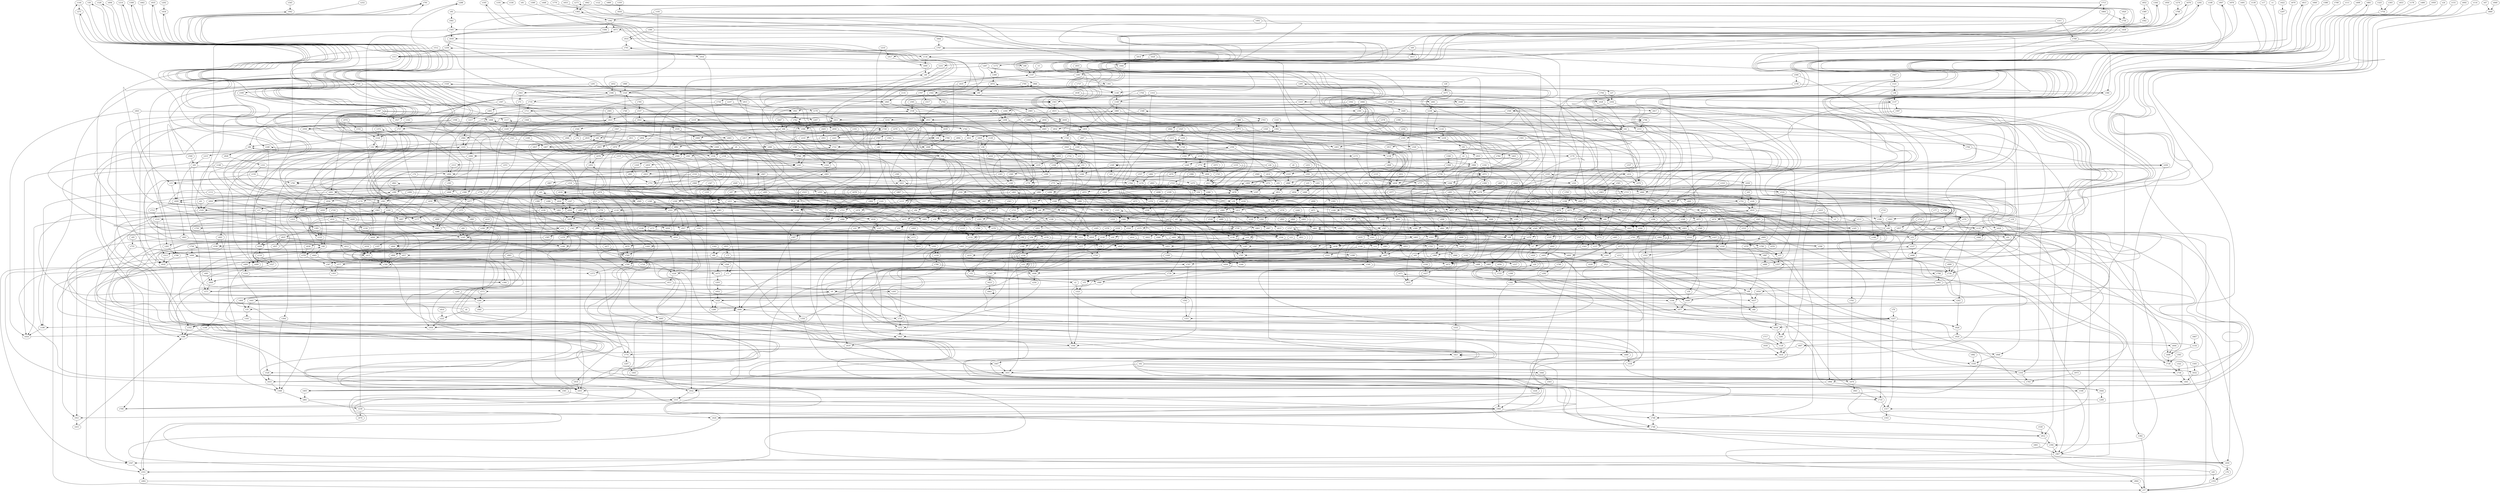 // Benchmark game 1475 - 990 vertices
// time_bound: 458
// targets: v96
digraph G {
    v0 [name="v0", player=1];
    v1 [name="v1", player=0];
    v2 [name="v2", player=0];
    v3 [name="v3", player=0];
    v4 [name="v4", player=0];
    v5 [name="v5", player=0];
    v6 [name="v6", player=0];
    v7 [name="v7", player=0];
    v8 [name="v8", player=0];
    v9 [name="v9", player=1];
    v10 [name="v10", player=0];
    v11 [name="v11", player=0];
    v12 [name="v12", player=0];
    v13 [name="v13", player=1];
    v14 [name="v14", player=0];
    v15 [name="v15", player=0];
    v16 [name="v16", player=1];
    v17 [name="v17", player=1];
    v18 [name="v18", player=1];
    v19 [name="v19", player=0];
    v20 [name="v20", player=1];
    v21 [name="v21", player=1];
    v22 [name="v22", player=1];
    v23 [name="v23", player=1];
    v24 [name="v24", player=0];
    v25 [name="v25", player=1];
    v26 [name="v26", player=1];
    v27 [name="v27", player=0];
    v28 [name="v28", player=0];
    v29 [name="v29", player=0];
    v30 [name="v30", player=0];
    v31 [name="v31", player=0];
    v32 [name="v32", player=1];
    v33 [name="v33", player=1];
    v34 [name="v34", player=0];
    v35 [name="v35", player=0];
    v36 [name="v36", player=0];
    v37 [name="v37", player=0];
    v38 [name="v38", player=0];
    v39 [name="v39", player=1];
    v40 [name="v40", player=0];
    v41 [name="v41", player=0];
    v42 [name="v42", player=0];
    v43 [name="v43", player=0];
    v44 [name="v44", player=1];
    v45 [name="v45", player=0];
    v46 [name="v46", player=0];
    v47 [name="v47", player=1];
    v48 [name="v48", player=0];
    v49 [name="v49", player=1];
    v50 [name="v50", player=0];
    v51 [name="v51", player=0];
    v52 [name="v52", player=1];
    v53 [name="v53", player=0];
    v54 [name="v54", player=1];
    v55 [name="v55", player=0];
    v56 [name="v56", player=0];
    v57 [name="v57", player=0];
    v58 [name="v58", player=1];
    v59 [name="v59", player=1];
    v60 [name="v60", player=0];
    v61 [name="v61", player=0];
    v62 [name="v62", player=0];
    v63 [name="v63", player=0];
    v64 [name="v64", player=1];
    v65 [name="v65", player=1];
    v66 [name="v66", player=1];
    v67 [name="v67", player=1];
    v68 [name="v68", player=1];
    v69 [name="v69", player=1];
    v70 [name="v70", player=0];
    v71 [name="v71", player=0];
    v72 [name="v72", player=0];
    v73 [name="v73", player=0];
    v74 [name="v74", player=0];
    v75 [name="v75", player=0];
    v76 [name="v76", player=0];
    v77 [name="v77", player=1];
    v78 [name="v78", player=1];
    v79 [name="v79", player=1];
    v80 [name="v80", player=0];
    v81 [name="v81", player=1];
    v82 [name="v82", player=1];
    v83 [name="v83", player=1];
    v84 [name="v84", player=1];
    v85 [name="v85", player=0];
    v86 [name="v86", player=1];
    v87 [name="v87", player=0];
    v88 [name="v88", player=0];
    v89 [name="v89", player=1];
    v90 [name="v90", player=1];
    v91 [name="v91", player=0];
    v92 [name="v92", player=0];
    v93 [name="v93", player=1];
    v94 [name="v94", player=1];
    v95 [name="v95", player=1];
    v96 [name="v96", player=0, target=1];
    v97 [name="v97", player=1];
    v98 [name="v98", player=1];
    v99 [name="v99", player=0];
    v100 [name="v100", player=1];
    v101 [name="v101", player=1];
    v102 [name="v102", player=0];
    v103 [name="v103", player=1];
    v104 [name="v104", player=1];
    v105 [name="v105", player=0];
    v106 [name="v106", player=0];
    v107 [name="v107", player=0];
    v108 [name="v108", player=1];
    v109 [name="v109", player=0];
    v110 [name="v110", player=0];
    v111 [name="v111", player=0];
    v112 [name="v112", player=1];
    v113 [name="v113", player=0];
    v114 [name="v114", player=1];
    v115 [name="v115", player=0];
    v116 [name="v116", player=1];
    v117 [name="v117", player=1];
    v118 [name="v118", player=1];
    v119 [name="v119", player=1];
    v120 [name="v120", player=0];
    v121 [name="v121", player=1];
    v122 [name="v122", player=1];
    v123 [name="v123", player=0];
    v124 [name="v124", player=1];
    v125 [name="v125", player=0];
    v126 [name="v126", player=0];
    v127 [name="v127", player=1];
    v128 [name="v128", player=0];
    v129 [name="v129", player=1];
    v130 [name="v130", player=0];
    v131 [name="v131", player=1];
    v132 [name="v132", player=0];
    v133 [name="v133", player=1];
    v134 [name="v134", player=1];
    v135 [name="v135", player=0];
    v136 [name="v136", player=1];
    v137 [name="v137", player=0];
    v138 [name="v138", player=0];
    v139 [name="v139", player=1];
    v140 [name="v140", player=1];
    v141 [name="v141", player=1];
    v142 [name="v142", player=1];
    v143 [name="v143", player=1];
    v144 [name="v144", player=0];
    v145 [name="v145", player=1];
    v146 [name="v146", player=0];
    v147 [name="v147", player=0];
    v148 [name="v148", player=0];
    v149 [name="v149", player=1];
    v150 [name="v150", player=1];
    v151 [name="v151", player=1];
    v152 [name="v152", player=1];
    v153 [name="v153", player=0];
    v154 [name="v154", player=0];
    v155 [name="v155", player=1];
    v156 [name="v156", player=1];
    v157 [name="v157", player=0];
    v158 [name="v158", player=1];
    v159 [name="v159", player=1];
    v160 [name="v160", player=0];
    v161 [name="v161", player=0];
    v162 [name="v162", player=0];
    v163 [name="v163", player=0];
    v164 [name="v164", player=1];
    v165 [name="v165", player=0];
    v166 [name="v166", player=1];
    v167 [name="v167", player=1];
    v168 [name="v168", player=0];
    v169 [name="v169", player=1];
    v170 [name="v170", player=0];
    v171 [name="v171", player=1];
    v172 [name="v172", player=0];
    v173 [name="v173", player=0];
    v174 [name="v174", player=1];
    v175 [name="v175", player=0];
    v176 [name="v176", player=0];
    v177 [name="v177", player=0];
    v178 [name="v178", player=0];
    v179 [name="v179", player=1];
    v180 [name="v180", player=1];
    v181 [name="v181", player=1];
    v182 [name="v182", player=1];
    v183 [name="v183", player=0];
    v184 [name="v184", player=1];
    v185 [name="v185", player=0];
    v186 [name="v186", player=1];
    v187 [name="v187", player=0];
    v188 [name="v188", player=0];
    v189 [name="v189", player=0];
    v190 [name="v190", player=0];
    v191 [name="v191", player=0];
    v192 [name="v192", player=1];
    v193 [name="v193", player=1];
    v194 [name="v194", player=0];
    v195 [name="v195", player=1];
    v196 [name="v196", player=0];
    v197 [name="v197", player=1];
    v198 [name="v198", player=0];
    v199 [name="v199", player=1];
    v200 [name="v200", player=0];
    v201 [name="v201", player=1];
    v202 [name="v202", player=1];
    v203 [name="v203", player=0];
    v204 [name="v204", player=1];
    v205 [name="v205", player=0];
    v206 [name="v206", player=0];
    v207 [name="v207", player=1];
    v208 [name="v208", player=0];
    v209 [name="v209", player=1];
    v210 [name="v210", player=0];
    v211 [name="v211", player=0];
    v212 [name="v212", player=1];
    v213 [name="v213", player=1];
    v214 [name="v214", player=0];
    v215 [name="v215", player=0];
    v216 [name="v216", player=1];
    v217 [name="v217", player=1];
    v218 [name="v218", player=0];
    v219 [name="v219", player=0];
    v220 [name="v220", player=1];
    v221 [name="v221", player=1];
    v222 [name="v222", player=0];
    v223 [name="v223", player=0];
    v224 [name="v224", player=0];
    v225 [name="v225", player=0];
    v226 [name="v226", player=1];
    v227 [name="v227", player=1];
    v228 [name="v228", player=1];
    v229 [name="v229", player=1];
    v230 [name="v230", player=0];
    v231 [name="v231", player=1];
    v232 [name="v232", player=1];
    v233 [name="v233", player=0];
    v234 [name="v234", player=1];
    v235 [name="v235", player=0];
    v236 [name="v236", player=0];
    v237 [name="v237", player=1];
    v238 [name="v238", player=0];
    v239 [name="v239", player=1];
    v240 [name="v240", player=0];
    v241 [name="v241", player=1];
    v242 [name="v242", player=1];
    v243 [name="v243", player=0];
    v244 [name="v244", player=0];
    v245 [name="v245", player=0];
    v246 [name="v246", player=1];
    v247 [name="v247", player=0];
    v248 [name="v248", player=0];
    v249 [name="v249", player=0];
    v250 [name="v250", player=0];
    v251 [name="v251", player=1];
    v252 [name="v252", player=1];
    v253 [name="v253", player=0];
    v254 [name="v254", player=1];
    v255 [name="v255", player=1];
    v256 [name="v256", player=0];
    v257 [name="v257", player=1];
    v258 [name="v258", player=0];
    v259 [name="v259", player=0];
    v260 [name="v260", player=0];
    v261 [name="v261", player=0];
    v262 [name="v262", player=1];
    v263 [name="v263", player=0];
    v264 [name="v264", player=1];
    v265 [name="v265", player=1];
    v266 [name="v266", player=0];
    v267 [name="v267", player=0];
    v268 [name="v268", player=1];
    v269 [name="v269", player=1];
    v270 [name="v270", player=1];
    v271 [name="v271", player=1];
    v272 [name="v272", player=0];
    v273 [name="v273", player=1];
    v274 [name="v274", player=0];
    v275 [name="v275", player=1];
    v276 [name="v276", player=1];
    v277 [name="v277", player=0];
    v278 [name="v278", player=1];
    v279 [name="v279", player=1];
    v280 [name="v280", player=1];
    v281 [name="v281", player=0];
    v282 [name="v282", player=1];
    v283 [name="v283", player=0];
    v284 [name="v284", player=1];
    v285 [name="v285", player=0];
    v286 [name="v286", player=0];
    v287 [name="v287", player=1];
    v288 [name="v288", player=0];
    v289 [name="v289", player=1];
    v290 [name="v290", player=0];
    v291 [name="v291", player=0];
    v292 [name="v292", player=1];
    v293 [name="v293", player=1];
    v294 [name="v294", player=0];
    v295 [name="v295", player=0];
    v296 [name="v296", player=0];
    v297 [name="v297", player=0];
    v298 [name="v298", player=1];
    v299 [name="v299", player=0];
    v300 [name="v300", player=0];
    v301 [name="v301", player=1];
    v302 [name="v302", player=1];
    v303 [name="v303", player=0];
    v304 [name="v304", player=0];
    v305 [name="v305", player=1];
    v306 [name="v306", player=0];
    v307 [name="v307", player=1];
    v308 [name="v308", player=1];
    v309 [name="v309", player=1];
    v310 [name="v310", player=0];
    v311 [name="v311", player=0];
    v312 [name="v312", player=0];
    v313 [name="v313", player=0];
    v314 [name="v314", player=1];
    v315 [name="v315", player=1];
    v316 [name="v316", player=1];
    v317 [name="v317", player=1];
    v318 [name="v318", player=0];
    v319 [name="v319", player=1];
    v320 [name="v320", player=0];
    v321 [name="v321", player=1];
    v322 [name="v322", player=1];
    v323 [name="v323", player=1];
    v324 [name="v324", player=0];
    v325 [name="v325", player=1];
    v326 [name="v326", player=1];
    v327 [name="v327", player=1];
    v328 [name="v328", player=0];
    v329 [name="v329", player=0];
    v330 [name="v330", player=0];
    v331 [name="v331", player=1];
    v332 [name="v332", player=1];
    v333 [name="v333", player=0];
    v334 [name="v334", player=1];
    v335 [name="v335", player=0];
    v336 [name="v336", player=0];
    v337 [name="v337", player=1];
    v338 [name="v338", player=1];
    v339 [name="v339", player=1];
    v340 [name="v340", player=0];
    v341 [name="v341", player=1];
    v342 [name="v342", player=0];
    v343 [name="v343", player=1];
    v344 [name="v344", player=1];
    v345 [name="v345", player=1];
    v346 [name="v346", player=1];
    v347 [name="v347", player=1];
    v348 [name="v348", player=1];
    v349 [name="v349", player=1];
    v350 [name="v350", player=0];
    v351 [name="v351", player=0];
    v352 [name="v352", player=1];
    v353 [name="v353", player=1];
    v354 [name="v354", player=1];
    v355 [name="v355", player=1];
    v356 [name="v356", player=1];
    v357 [name="v357", player=1];
    v358 [name="v358", player=1];
    v359 [name="v359", player=1];
    v360 [name="v360", player=0];
    v361 [name="v361", player=1];
    v362 [name="v362", player=1];
    v363 [name="v363", player=0];
    v364 [name="v364", player=0];
    v365 [name="v365", player=1];
    v366 [name="v366", player=0];
    v367 [name="v367", player=1];
    v368 [name="v368", player=1];
    v369 [name="v369", player=1];
    v370 [name="v370", player=0];
    v371 [name="v371", player=1];
    v372 [name="v372", player=0];
    v373 [name="v373", player=1];
    v374 [name="v374", player=1];
    v375 [name="v375", player=1];
    v376 [name="v376", player=0];
    v377 [name="v377", player=0];
    v378 [name="v378", player=0];
    v379 [name="v379", player=0];
    v380 [name="v380", player=1];
    v381 [name="v381", player=0];
    v382 [name="v382", player=0];
    v383 [name="v383", player=1];
    v384 [name="v384", player=0];
    v385 [name="v385", player=1];
    v386 [name="v386", player=1];
    v387 [name="v387", player=0];
    v388 [name="v388", player=1];
    v389 [name="v389", player=0];
    v390 [name="v390", player=1];
    v391 [name="v391", player=0];
    v392 [name="v392", player=1];
    v393 [name="v393", player=0];
    v394 [name="v394", player=0];
    v395 [name="v395", player=0];
    v396 [name="v396", player=1];
    v397 [name="v397", player=0];
    v398 [name="v398", player=0];
    v399 [name="v399", player=0];
    v400 [name="v400", player=1];
    v401 [name="v401", player=1];
    v402 [name="v402", player=1];
    v403 [name="v403", player=0];
    v404 [name="v404", player=1];
    v405 [name="v405", player=1];
    v406 [name="v406", player=0];
    v407 [name="v407", player=0];
    v408 [name="v408", player=1];
    v409 [name="v409", player=0];
    v410 [name="v410", player=1];
    v411 [name="v411", player=0];
    v412 [name="v412", player=1];
    v413 [name="v413", player=1];
    v414 [name="v414", player=1];
    v415 [name="v415", player=0];
    v416 [name="v416", player=0];
    v417 [name="v417", player=0];
    v418 [name="v418", player=1];
    v419 [name="v419", player=0];
    v420 [name="v420", player=1];
    v421 [name="v421", player=1];
    v422 [name="v422", player=0];
    v423 [name="v423", player=0];
    v424 [name="v424", player=1];
    v425 [name="v425", player=1];
    v426 [name="v426", player=1];
    v427 [name="v427", player=1];
    v428 [name="v428", player=0];
    v429 [name="v429", player=0];
    v430 [name="v430", player=0];
    v431 [name="v431", player=1];
    v432 [name="v432", player=0];
    v433 [name="v433", player=1];
    v434 [name="v434", player=1];
    v435 [name="v435", player=0];
    v436 [name="v436", player=0];
    v437 [name="v437", player=1];
    v438 [name="v438", player=0];
    v439 [name="v439", player=0];
    v440 [name="v440", player=0];
    v441 [name="v441", player=0];
    v442 [name="v442", player=1];
    v443 [name="v443", player=0];
    v444 [name="v444", player=1];
    v445 [name="v445", player=0];
    v446 [name="v446", player=0];
    v447 [name="v447", player=1];
    v448 [name="v448", player=0];
    v449 [name="v449", player=0];
    v450 [name="v450", player=1];
    v451 [name="v451", player=0];
    v452 [name="v452", player=0];
    v453 [name="v453", player=0];
    v454 [name="v454", player=1];
    v455 [name="v455", player=1];
    v456 [name="v456", player=0];
    v457 [name="v457", player=1];
    v458 [name="v458", player=1];
    v459 [name="v459", player=0];
    v460 [name="v460", player=1];
    v461 [name="v461", player=1];
    v462 [name="v462", player=1];
    v463 [name="v463", player=0];
    v464 [name="v464", player=0];
    v465 [name="v465", player=0];
    v466 [name="v466", player=1];
    v467 [name="v467", player=1];
    v468 [name="v468", player=1];
    v469 [name="v469", player=1];
    v470 [name="v470", player=0];
    v471 [name="v471", player=0];
    v472 [name="v472", player=1];
    v473 [name="v473", player=1];
    v474 [name="v474", player=0];
    v475 [name="v475", player=1];
    v476 [name="v476", player=0];
    v477 [name="v477", player=1];
    v478 [name="v478", player=0];
    v479 [name="v479", player=1];
    v480 [name="v480", player=0];
    v481 [name="v481", player=1];
    v482 [name="v482", player=0];
    v483 [name="v483", player=1];
    v484 [name="v484", player=1];
    v485 [name="v485", player=0];
    v486 [name="v486", player=1];
    v487 [name="v487", player=1];
    v488 [name="v488", player=1];
    v489 [name="v489", player=0];
    v490 [name="v490", player=0];
    v491 [name="v491", player=0];
    v492 [name="v492", player=0];
    v493 [name="v493", player=0];
    v494 [name="v494", player=0];
    v495 [name="v495", player=0];
    v496 [name="v496", player=1];
    v497 [name="v497", player=0];
    v498 [name="v498", player=1];
    v499 [name="v499", player=0];
    v500 [name="v500", player=0];
    v501 [name="v501", player=1];
    v502 [name="v502", player=1];
    v503 [name="v503", player=0];
    v504 [name="v504", player=0];
    v505 [name="v505", player=1];
    v506 [name="v506", player=1];
    v507 [name="v507", player=1];
    v508 [name="v508", player=0];
    v509 [name="v509", player=1];
    v510 [name="v510", player=1];
    v511 [name="v511", player=1];
    v512 [name="v512", player=1];
    v513 [name="v513", player=0];
    v514 [name="v514", player=0];
    v515 [name="v515", player=1];
    v516 [name="v516", player=1];
    v517 [name="v517", player=1];
    v518 [name="v518", player=0];
    v519 [name="v519", player=0];
    v520 [name="v520", player=0];
    v521 [name="v521", player=1];
    v522 [name="v522", player=0];
    v523 [name="v523", player=1];
    v524 [name="v524", player=1];
    v525 [name="v525", player=1];
    v526 [name="v526", player=1];
    v527 [name="v527", player=1];
    v528 [name="v528", player=1];
    v529 [name="v529", player=1];
    v530 [name="v530", player=0];
    v531 [name="v531", player=1];
    v532 [name="v532", player=1];
    v533 [name="v533", player=1];
    v534 [name="v534", player=0];
    v535 [name="v535", player=1];
    v536 [name="v536", player=0];
    v537 [name="v537", player=1];
    v538 [name="v538", player=1];
    v539 [name="v539", player=1];
    v540 [name="v540", player=1];
    v541 [name="v541", player=0];
    v542 [name="v542", player=0];
    v543 [name="v543", player=0];
    v544 [name="v544", player=1];
    v545 [name="v545", player=1];
    v546 [name="v546", player=1];
    v547 [name="v547", player=1];
    v548 [name="v548", player=0];
    v549 [name="v549", player=0];
    v550 [name="v550", player=0];
    v551 [name="v551", player=1];
    v552 [name="v552", player=0];
    v553 [name="v553", player=0];
    v554 [name="v554", player=0];
    v555 [name="v555", player=0];
    v556 [name="v556", player=0];
    v557 [name="v557", player=0];
    v558 [name="v558", player=0];
    v559 [name="v559", player=0];
    v560 [name="v560", player=0];
    v561 [name="v561", player=1];
    v562 [name="v562", player=1];
    v563 [name="v563", player=1];
    v564 [name="v564", player=1];
    v565 [name="v565", player=0];
    v566 [name="v566", player=1];
    v567 [name="v567", player=1];
    v568 [name="v568", player=1];
    v569 [name="v569", player=0];
    v570 [name="v570", player=0];
    v571 [name="v571", player=0];
    v572 [name="v572", player=1];
    v573 [name="v573", player=1];
    v574 [name="v574", player=0];
    v575 [name="v575", player=1];
    v576 [name="v576", player=1];
    v577 [name="v577", player=0];
    v578 [name="v578", player=1];
    v579 [name="v579", player=1];
    v580 [name="v580", player=1];
    v581 [name="v581", player=0];
    v582 [name="v582", player=0];
    v583 [name="v583", player=0];
    v584 [name="v584", player=1];
    v585 [name="v585", player=1];
    v586 [name="v586", player=0];
    v587 [name="v587", player=1];
    v588 [name="v588", player=1];
    v589 [name="v589", player=0];
    v590 [name="v590", player=0];
    v591 [name="v591", player=0];
    v592 [name="v592", player=1];
    v593 [name="v593", player=0];
    v594 [name="v594", player=0];
    v595 [name="v595", player=0];
    v596 [name="v596", player=0];
    v597 [name="v597", player=1];
    v598 [name="v598", player=0];
    v599 [name="v599", player=1];
    v600 [name="v600", player=0];
    v601 [name="v601", player=0];
    v602 [name="v602", player=1];
    v603 [name="v603", player=0];
    v604 [name="v604", player=1];
    v605 [name="v605", player=1];
    v606 [name="v606", player=0];
    v607 [name="v607", player=0];
    v608 [name="v608", player=1];
    v609 [name="v609", player=0];
    v610 [name="v610", player=0];
    v611 [name="v611", player=1];
    v612 [name="v612", player=1];
    v613 [name="v613", player=1];
    v614 [name="v614", player=1];
    v615 [name="v615", player=0];
    v616 [name="v616", player=1];
    v617 [name="v617", player=0];
    v618 [name="v618", player=1];
    v619 [name="v619", player=1];
    v620 [name="v620", player=1];
    v621 [name="v621", player=1];
    v622 [name="v622", player=1];
    v623 [name="v623", player=0];
    v624 [name="v624", player=0];
    v625 [name="v625", player=0];
    v626 [name="v626", player=0];
    v627 [name="v627", player=1];
    v628 [name="v628", player=0];
    v629 [name="v629", player=1];
    v630 [name="v630", player=1];
    v631 [name="v631", player=1];
    v632 [name="v632", player=0];
    v633 [name="v633", player=1];
    v634 [name="v634", player=1];
    v635 [name="v635", player=0];
    v636 [name="v636", player=0];
    v637 [name="v637", player=0];
    v638 [name="v638", player=1];
    v639 [name="v639", player=1];
    v640 [name="v640", player=1];
    v641 [name="v641", player=0];
    v642 [name="v642", player=0];
    v643 [name="v643", player=1];
    v644 [name="v644", player=0];
    v645 [name="v645", player=0];
    v646 [name="v646", player=1];
    v647 [name="v647", player=1];
    v648 [name="v648", player=1];
    v649 [name="v649", player=0];
    v650 [name="v650", player=1];
    v651 [name="v651", player=0];
    v652 [name="v652", player=0];
    v653 [name="v653", player=0];
    v654 [name="v654", player=0];
    v655 [name="v655", player=0];
    v656 [name="v656", player=0];
    v657 [name="v657", player=0];
    v658 [name="v658", player=1];
    v659 [name="v659", player=0];
    v660 [name="v660", player=0];
    v661 [name="v661", player=1];
    v662 [name="v662", player=1];
    v663 [name="v663", player=1];
    v664 [name="v664", player=1];
    v665 [name="v665", player=1];
    v666 [name="v666", player=1];
    v667 [name="v667", player=0];
    v668 [name="v668", player=1];
    v669 [name="v669", player=1];
    v670 [name="v670", player=1];
    v671 [name="v671", player=1];
    v672 [name="v672", player=1];
    v673 [name="v673", player=0];
    v674 [name="v674", player=0];
    v675 [name="v675", player=0];
    v676 [name="v676", player=1];
    v677 [name="v677", player=1];
    v678 [name="v678", player=1];
    v679 [name="v679", player=0];
    v680 [name="v680", player=1];
    v681 [name="v681", player=0];
    v682 [name="v682", player=0];
    v683 [name="v683", player=0];
    v684 [name="v684", player=0];
    v685 [name="v685", player=0];
    v686 [name="v686", player=1];
    v687 [name="v687", player=0];
    v688 [name="v688", player=0];
    v689 [name="v689", player=1];
    v690 [name="v690", player=1];
    v691 [name="v691", player=0];
    v692 [name="v692", player=1];
    v693 [name="v693", player=0];
    v694 [name="v694", player=0];
    v695 [name="v695", player=1];
    v696 [name="v696", player=0];
    v697 [name="v697", player=1];
    v698 [name="v698", player=0];
    v699 [name="v699", player=0];
    v700 [name="v700", player=0];
    v701 [name="v701", player=1];
    v702 [name="v702", player=1];
    v703 [name="v703", player=0];
    v704 [name="v704", player=1];
    v705 [name="v705", player=0];
    v706 [name="v706", player=1];
    v707 [name="v707", player=1];
    v708 [name="v708", player=0];
    v709 [name="v709", player=0];
    v710 [name="v710", player=0];
    v711 [name="v711", player=1];
    v712 [name="v712", player=1];
    v713 [name="v713", player=1];
    v714 [name="v714", player=0];
    v715 [name="v715", player=0];
    v716 [name="v716", player=1];
    v717 [name="v717", player=1];
    v718 [name="v718", player=0];
    v719 [name="v719", player=0];
    v720 [name="v720", player=1];
    v721 [name="v721", player=0];
    v722 [name="v722", player=1];
    v723 [name="v723", player=0];
    v724 [name="v724", player=0];
    v725 [name="v725", player=0];
    v726 [name="v726", player=0];
    v727 [name="v727", player=0];
    v728 [name="v728", player=1];
    v729 [name="v729", player=1];
    v730 [name="v730", player=0];
    v731 [name="v731", player=0];
    v732 [name="v732", player=1];
    v733 [name="v733", player=0];
    v734 [name="v734", player=0];
    v735 [name="v735", player=0];
    v736 [name="v736", player=1];
    v737 [name="v737", player=0];
    v738 [name="v738", player=1];
    v739 [name="v739", player=1];
    v740 [name="v740", player=1];
    v741 [name="v741", player=0];
    v742 [name="v742", player=0];
    v743 [name="v743", player=1];
    v744 [name="v744", player=0];
    v745 [name="v745", player=0];
    v746 [name="v746", player=0];
    v747 [name="v747", player=0];
    v748 [name="v748", player=0];
    v749 [name="v749", player=1];
    v750 [name="v750", player=1];
    v751 [name="v751", player=1];
    v752 [name="v752", player=0];
    v753 [name="v753", player=1];
    v754 [name="v754", player=0];
    v755 [name="v755", player=0];
    v756 [name="v756", player=1];
    v757 [name="v757", player=0];
    v758 [name="v758", player=0];
    v759 [name="v759", player=1];
    v760 [name="v760", player=0];
    v761 [name="v761", player=1];
    v762 [name="v762", player=0];
    v763 [name="v763", player=0];
    v764 [name="v764", player=1];
    v765 [name="v765", player=0];
    v766 [name="v766", player=0];
    v767 [name="v767", player=0];
    v768 [name="v768", player=0];
    v769 [name="v769", player=1];
    v770 [name="v770", player=0];
    v771 [name="v771", player=1];
    v772 [name="v772", player=0];
    v773 [name="v773", player=0];
    v774 [name="v774", player=1];
    v775 [name="v775", player=1];
    v776 [name="v776", player=0];
    v777 [name="v777", player=0];
    v778 [name="v778", player=1];
    v779 [name="v779", player=0];
    v780 [name="v780", player=1];
    v781 [name="v781", player=1];
    v782 [name="v782", player=1];
    v783 [name="v783", player=0];
    v784 [name="v784", player=1];
    v785 [name="v785", player=0];
    v786 [name="v786", player=0];
    v787 [name="v787", player=1];
    v788 [name="v788", player=1];
    v789 [name="v789", player=0];
    v790 [name="v790", player=0];
    v791 [name="v791", player=0];
    v792 [name="v792", player=1];
    v793 [name="v793", player=1];
    v794 [name="v794", player=0];
    v795 [name="v795", player=1];
    v796 [name="v796", player=0];
    v797 [name="v797", player=0];
    v798 [name="v798", player=1];
    v799 [name="v799", player=1];
    v800 [name="v800", player=1];
    v801 [name="v801", player=0];
    v802 [name="v802", player=1];
    v803 [name="v803", player=0];
    v804 [name="v804", player=0];
    v805 [name="v805", player=1];
    v806 [name="v806", player=0];
    v807 [name="v807", player=1];
    v808 [name="v808", player=0];
    v809 [name="v809", player=0];
    v810 [name="v810", player=0];
    v811 [name="v811", player=0];
    v812 [name="v812", player=1];
    v813 [name="v813", player=0];
    v814 [name="v814", player=0];
    v815 [name="v815", player=1];
    v816 [name="v816", player=0];
    v817 [name="v817", player=0];
    v818 [name="v818", player=1];
    v819 [name="v819", player=0];
    v820 [name="v820", player=0];
    v821 [name="v821", player=0];
    v822 [name="v822", player=0];
    v823 [name="v823", player=0];
    v824 [name="v824", player=1];
    v825 [name="v825", player=0];
    v826 [name="v826", player=1];
    v827 [name="v827", player=1];
    v828 [name="v828", player=0];
    v829 [name="v829", player=0];
    v830 [name="v830", player=0];
    v831 [name="v831", player=1];
    v832 [name="v832", player=0];
    v833 [name="v833", player=0];
    v834 [name="v834", player=1];
    v835 [name="v835", player=0];
    v836 [name="v836", player=0];
    v837 [name="v837", player=1];
    v838 [name="v838", player=0];
    v839 [name="v839", player=1];
    v840 [name="v840", player=0];
    v841 [name="v841", player=0];
    v842 [name="v842", player=0];
    v843 [name="v843", player=0];
    v844 [name="v844", player=0];
    v845 [name="v845", player=1];
    v846 [name="v846", player=0];
    v847 [name="v847", player=0];
    v848 [name="v848", player=0];
    v849 [name="v849", player=1];
    v850 [name="v850", player=1];
    v851 [name="v851", player=0];
    v852 [name="v852", player=0];
    v853 [name="v853", player=0];
    v854 [name="v854", player=1];
    v855 [name="v855", player=1];
    v856 [name="v856", player=0];
    v857 [name="v857", player=0];
    v858 [name="v858", player=0];
    v859 [name="v859", player=1];
    v860 [name="v860", player=1];
    v861 [name="v861", player=0];
    v862 [name="v862", player=1];
    v863 [name="v863", player=0];
    v864 [name="v864", player=0];
    v865 [name="v865", player=1];
    v866 [name="v866", player=0];
    v867 [name="v867", player=1];
    v868 [name="v868", player=0];
    v869 [name="v869", player=1];
    v870 [name="v870", player=1];
    v871 [name="v871", player=0];
    v872 [name="v872", player=1];
    v873 [name="v873", player=1];
    v874 [name="v874", player=0];
    v875 [name="v875", player=1];
    v876 [name="v876", player=0];
    v877 [name="v877", player=1];
    v878 [name="v878", player=1];
    v879 [name="v879", player=1];
    v880 [name="v880", player=0];
    v881 [name="v881", player=1];
    v882 [name="v882", player=0];
    v883 [name="v883", player=1];
    v884 [name="v884", player=1];
    v885 [name="v885", player=0];
    v886 [name="v886", player=0];
    v887 [name="v887", player=0];
    v888 [name="v888", player=0];
    v889 [name="v889", player=0];
    v890 [name="v890", player=1];
    v891 [name="v891", player=0];
    v892 [name="v892", player=1];
    v893 [name="v893", player=0];
    v894 [name="v894", player=0];
    v895 [name="v895", player=1];
    v896 [name="v896", player=0];
    v897 [name="v897", player=1];
    v898 [name="v898", player=0];
    v899 [name="v899", player=0];
    v900 [name="v900", player=0];
    v901 [name="v901", player=0];
    v902 [name="v902", player=0];
    v903 [name="v903", player=0];
    v904 [name="v904", player=1];
    v905 [name="v905", player=0];
    v906 [name="v906", player=1];
    v907 [name="v907", player=1];
    v908 [name="v908", player=1];
    v909 [name="v909", player=0];
    v910 [name="v910", player=1];
    v911 [name="v911", player=1];
    v912 [name="v912", player=1];
    v913 [name="v913", player=0];
    v914 [name="v914", player=0];
    v915 [name="v915", player=0];
    v916 [name="v916", player=1];
    v917 [name="v917", player=1];
    v918 [name="v918", player=0];
    v919 [name="v919", player=0];
    v920 [name="v920", player=1];
    v921 [name="v921", player=1];
    v922 [name="v922", player=0];
    v923 [name="v923", player=1];
    v924 [name="v924", player=0];
    v925 [name="v925", player=0];
    v926 [name="v926", player=1];
    v927 [name="v927", player=0];
    v928 [name="v928", player=0];
    v929 [name="v929", player=0];
    v930 [name="v930", player=1];
    v931 [name="v931", player=1];
    v932 [name="v932", player=1];
    v933 [name="v933", player=1];
    v934 [name="v934", player=1];
    v935 [name="v935", player=0];
    v936 [name="v936", player=0];
    v937 [name="v937", player=0];
    v938 [name="v938", player=1];
    v939 [name="v939", player=1];
    v940 [name="v940", player=1];
    v941 [name="v941", player=0];
    v942 [name="v942", player=0];
    v943 [name="v943", player=0];
    v944 [name="v944", player=0];
    v945 [name="v945", player=1];
    v946 [name="v946", player=1];
    v947 [name="v947", player=0];
    v948 [name="v948", player=0];
    v949 [name="v949", player=1];
    v950 [name="v950", player=0];
    v951 [name="v951", player=0];
    v952 [name="v952", player=0];
    v953 [name="v953", player=0];
    v954 [name="v954", player=0];
    v955 [name="v955", player=1];
    v956 [name="v956", player=0];
    v957 [name="v957", player=0];
    v958 [name="v958", player=1];
    v959 [name="v959", player=0];
    v960 [name="v960", player=1];
    v961 [name="v961", player=1];
    v962 [name="v962", player=1];
    v963 [name="v963", player=0];
    v964 [name="v964", player=0];
    v965 [name="v965", player=0];
    v966 [name="v966", player=1];
    v967 [name="v967", player=0];
    v968 [name="v968", player=1];
    v969 [name="v969", player=1];
    v970 [name="v970", player=1];
    v971 [name="v971", player=1];
    v972 [name="v972", player=0];
    v973 [name="v973", player=0];
    v974 [name="v974", player=1];
    v975 [name="v975", player=1];
    v976 [name="v976", player=1];
    v977 [name="v977", player=1];
    v978 [name="v978", player=0];
    v979 [name="v979", player=1];
    v980 [name="v980", player=1];
    v981 [name="v981", player=0];
    v982 [name="v982", player=0];
    v983 [name="v983", player=1];
    v984 [name="v984", player=1];
    v985 [name="v985", player=0];
    v986 [name="v986", player=0];
    v987 [name="v987", player=1];
    v988 [name="v988", player=0];
    v989 [name="v989", player=1];

    v0 -> v13;
    v1 -> v687 [constraint="t >= 2"];
    v2 -> v323;
    v3 -> v0 [constraint="t >= 2"];
    v4 -> v672;
    v5 -> v147;
    v6 -> v20 [constraint="t mod 5 == 0"];
    v7 -> v420;
    v8 -> v636 [constraint="t mod 5 == 4"];
    v9 -> v641;
    v10 -> v287;
    v11 -> v586;
    v12 -> v497;
    v13 -> v51;
    v14 -> v700;
    v15 -> v609;
    v16 -> v166;
    v17 -> v674 [constraint="t < 9"];
    v18 -> v364 [constraint="t mod 5 == 3"];
    v19 -> v718;
    v20 -> v621 [constraint="t >= 1"];
    v21 -> v560;
    v22 -> v397;
    v23 -> v126 [constraint="t >= 2"];
    v24 -> v521 [constraint="t >= 1"];
    v25 -> v654;
    v26 -> v873 [constraint="t mod 5 == 1"];
    v27 -> v456;
    v28 -> v675;
    v29 -> v546 [constraint="t < 13"];
    v30 -> v699;
    v31 -> v426;
    v32 -> v551;
    v33 -> v925;
    v34 -> v196;
    v35 -> v161;
    v36 -> v458;
    v37 -> v357;
    v38 -> v137;
    v39 -> v980;
    v40 -> v117 [constraint="t >= 4"];
    v41 -> v167;
    v42 -> v91 [constraint="t mod 4 == 1"];
    v43 -> v135 [constraint="t >= 1"];
    v44 -> v839 [constraint="t >= 1"];
    v45 -> v46 [constraint="t < 13"];
    v46 -> v334;
    v47 -> v609 [constraint="t >= 5"];
    v48 -> v472;
    v49 -> v866;
    v50 -> v227 [constraint="t mod 4 == 0"];
    v51 -> v246;
    v52 -> v2;
    v53 -> v127;
    v54 -> v437;
    v55 -> v323;
    v56 -> v758 [constraint="t >= 4"];
    v57 -> v144 [constraint="t < 14"];
    v58 -> v534;
    v59 -> v980;
    v60 -> v50 [constraint="t < 15"];
    v61 -> v529;
    v62 -> v880 [constraint="t >= 2"];
    v63 -> v228;
    v64 -> v964 [constraint="t < 6"];
    v65 -> v104;
    v66 -> v439 [constraint="t mod 5 == 2"];
    v67 -> v869;
    v68 -> v147;
    v69 -> v613;
    v70 -> v257;
    v71 -> v722 [constraint="t mod 4 == 1"];
    v72 -> v837;
    v73 -> v477;
    v74 -> v781;
    v75 -> v809 [constraint="t >= 3"];
    v76 -> v355;
    v77 -> v370;
    v78 -> v208;
    v79 -> v51 [constraint="t >= 5"];
    v80 -> v169 [constraint="t < 13"];
    v81 -> v904 [constraint="t < 5"];
    v82 -> v145;
    v83 -> v609;
    v84 -> v106;
    v85 -> v755;
    v86 -> v797;
    v87 -> v931;
    v88 -> v928 [constraint="t mod 2 == 1"];
    v89 -> v456;
    v90 -> v643;
    v91 -> v289 [constraint="t >= 3"];
    v92 -> v663;
    v93 -> v812;
    v94 -> v721 [constraint="t >= 4"];
    v95 -> v620 [constraint="t < 12"];
    v96 -> v105;
    v97 -> v437;
    v98 -> v7;
    v99 -> v194;
    v100 -> v553;
    v101 -> v343 [constraint="t < 13"];
    v102 -> v249;
    v103 -> v437;
    v104 -> v427;
    v105 -> v335 [constraint="t < 7"];
    v106 -> v305;
    v107 -> v830;
    v108 -> v319 [constraint="t mod 5 == 3"];
    v109 -> v263;
    v110 -> v527;
    v111 -> v7 [constraint="t < 11"];
    v112 -> v190;
    v113 -> v135;
    v114 -> v877 [constraint="t < 9"];
    v115 -> v521;
    v116 -> v239;
    v117 -> v229;
    v118 -> v289 [constraint="t mod 2 == 0"];
    v119 -> v772;
    v120 -> v821;
    v121 -> v38;
    v122 -> v559 [constraint="t mod 2 == 1"];
    v123 -> v132;
    v124 -> v32;
    v125 -> v90;
    v126 -> v379;
    v127 -> v408;
    v128 -> v862 [constraint="t >= 5"];
    v129 -> v36;
    v130 -> v412 [constraint="t mod 5 == 1"];
    v131 -> v845;
    v132 -> v238 [constraint="t mod 5 == 3"];
    v133 -> v658;
    v134 -> v89;
    v135 -> v948;
    v136 -> v702;
    v137 -> v528 [constraint="t mod 3 == 2"];
    v138 -> v468;
    v139 -> v927 [constraint="t < 5"];
    v140 -> v149;
    v141 -> v521;
    v142 -> v727 [constraint="t mod 4 == 3"];
    v143 -> v392;
    v144 -> v682 [constraint="t < 12"];
    v145 -> v664;
    v146 -> v890;
    v147 -> v272;
    v148 -> v454;
    v149 -> v455;
    v150 -> v781;
    v151 -> v668 [constraint="t >= 3"];
    v152 -> v850 [constraint="t mod 5 == 0"];
    v153 -> v421;
    v154 -> v560 [constraint="t >= 4"];
    v155 -> v835;
    v156 -> v276 [constraint="t < 7"];
    v157 -> v865 [constraint="t mod 5 == 2"];
    v158 -> v386;
    v159 -> v786;
    v160 -> v875 [constraint="t < 14"];
    v161 -> v352;
    v162 -> v757;
    v163 -> v538 [constraint="t >= 2"];
    v164 -> v268;
    v165 -> v256 [constraint="t mod 4 == 0"];
    v166 -> v781 [constraint="t < 8"];
    v167 -> v826;
    v168 -> v744 [constraint="t mod 3 == 1"];
    v169 -> v246;
    v170 -> v54;
    v171 -> v60 [constraint="t mod 2 == 0"];
    v172 -> v399;
    v173 -> v248 [constraint="t >= 4"];
    v174 -> v415;
    v175 -> v536 [constraint="t mod 2 == 0"];
    v176 -> v436;
    v177 -> v445;
    v178 -> v827 [constraint="t < 7"];
    v179 -> v611;
    v180 -> v94;
    v181 -> v520;
    v182 -> v910;
    v183 -> v269 [constraint="t >= 3"];
    v184 -> v44;
    v185 -> v403;
    v186 -> v658 [constraint="t < 9"];
    v187 -> v415;
    v188 -> v353 [constraint="t < 11"];
    v189 -> v407;
    v190 -> v454;
    v191 -> v390 [constraint="t < 15"];
    v192 -> v872;
    v193 -> v762 [constraint="t mod 4 == 3"];
    v194 -> v877;
    v195 -> v726 [constraint="t >= 4"];
    v196 -> v334;
    v197 -> v705;
    v198 -> v405 [constraint="t mod 2 == 0"];
    v199 -> v308 [constraint="t < 9"];
    v200 -> v177;
    v201 -> v440;
    v202 -> v434;
    v203 -> v952;
    v204 -> v208;
    v205 -> v284;
    v206 -> v294;
    v207 -> v306;
    v208 -> v116;
    v209 -> v854 [constraint="t >= 2"];
    v210 -> v324;
    v211 -> v582 [constraint="t < 14"];
    v212 -> v428;
    v213 -> v726;
    v214 -> v616 [constraint="t < 14"];
    v215 -> v83;
    v216 -> v66;
    v217 -> v964;
    v218 -> v268;
    v219 -> v722;
    v220 -> v658;
    v221 -> v797 [constraint="t >= 4"];
    v222 -> v401;
    v223 -> v901;
    v224 -> v113 [constraint="t >= 5"];
    v225 -> v956;
    v226 -> v411;
    v227 -> v826 [constraint="t >= 1"];
    v228 -> v610;
    v229 -> v423 [constraint="t >= 3"];
    v230 -> v424;
    v231 -> v49;
    v232 -> v445;
    v233 -> v235;
    v234 -> v216;
    v235 -> v268;
    v236 -> v697;
    v237 -> v118 [constraint="t >= 1"];
    v238 -> v802;
    v239 -> v92;
    v240 -> v176;
    v241 -> v967 [constraint="t mod 5 == 2"];
    v242 -> v969;
    v243 -> v374;
    v244 -> v860 [constraint="t < 9"];
    v245 -> v806;
    v246 -> v31;
    v247 -> v443;
    v248 -> v426;
    v249 -> v557;
    v250 -> v441 [constraint="t >= 3"];
    v251 -> v591;
    v252 -> v186 [constraint="t >= 5"];
    v253 -> v433;
    v254 -> v185;
    v255 -> v875 [constraint="t >= 3"];
    v256 -> v726;
    v257 -> v130 [constraint="t mod 5 == 0"];
    v258 -> v313;
    v259 -> v235;
    v260 -> v690 [constraint="t >= 2"];
    v261 -> v798;
    v262 -> v926;
    v263 -> v731;
    v264 -> v424 [constraint="t >= 4"];
    v265 -> v511;
    v266 -> v222 [constraint="t < 12"];
    v267 -> v782 [constraint="t < 14"];
    v268 -> v125;
    v269 -> v912 [constraint="t < 11"];
    v270 -> v417;
    v271 -> v234 [constraint="t mod 4 == 3"];
    v272 -> v925;
    v273 -> v938 [constraint="t mod 2 == 0"];
    v274 -> v768;
    v275 -> v928 [constraint="t mod 2 == 0"];
    v276 -> v352 [constraint="t < 12"];
    v277 -> v501;
    v278 -> v487;
    v279 -> v801 [constraint="t < 7"];
    v280 -> v87 [constraint="t >= 4"];
    v281 -> v128;
    v282 -> v582;
    v283 -> v546;
    v284 -> v960;
    v285 -> v421;
    v286 -> v793 [constraint="t mod 5 == 3"];
    v287 -> v705;
    v288 -> v845 [constraint="t < 10"];
    v289 -> v909 [constraint="t >= 4"];
    v290 -> v145;
    v291 -> v326 [constraint="t < 5"];
    v292 -> v914 [constraint="t < 10"];
    v293 -> v159;
    v294 -> v872 [constraint="t < 8"];
    v295 -> v15 [constraint="t mod 4 == 0"];
    v296 -> v434 [constraint="t >= 4"];
    v297 -> v394 [constraint="t >= 4"];
    v298 -> v885;
    v299 -> v886;
    v300 -> v98;
    v301 -> v324;
    v302 -> v803;
    v303 -> v849;
    v304 -> v568;
    v305 -> v235 [constraint="t >= 3"];
    v306 -> v729;
    v307 -> v88;
    v308 -> v330 [constraint="t < 5"];
    v309 -> v919 [constraint="t >= 3"];
    v310 -> v281;
    v311 -> v873;
    v312 -> v968;
    v313 -> v586;
    v314 -> v101;
    v315 -> v381;
    v316 -> v518 [constraint="t >= 3"];
    v317 -> v163;
    v318 -> v580;
    v319 -> v888;
    v320 -> v714;
    v321 -> v88;
    v322 -> v758;
    v323 -> v594;
    v324 -> v865;
    v325 -> v754;
    v326 -> v138;
    v327 -> v157;
    v328 -> v529 [constraint="t < 10"];
    v329 -> v861;
    v330 -> v37;
    v331 -> v906 [constraint="t mod 3 == 2"];
    v332 -> v124;
    v333 -> v524;
    v334 -> v2 [constraint="t mod 2 == 1"];
    v335 -> v560;
    v336 -> v191 [constraint="t < 9"];
    v337 -> v432;
    v338 -> v245;
    v339 -> v983 [constraint="t mod 3 == 1"];
    v340 -> v553;
    v341 -> v413;
    v342 -> v641 [constraint="t < 5"];
    v343 -> v118 [constraint="t mod 3 == 1"];
    v344 -> v909 [constraint="t mod 5 == 4"];
    v345 -> v623;
    v346 -> v368;
    v347 -> v103;
    v348 -> v762;
    v349 -> v831;
    v350 -> v624 [constraint="t mod 4 == 0"];
    v351 -> v906 [constraint="t mod 5 == 4"];
    v352 -> v147 [constraint="t < 5"];
    v353 -> v501;
    v354 -> v49 [constraint="t < 13"];
    v355 -> v813 [constraint="t < 15"];
    v356 -> v923 [constraint="t mod 5 == 0"];
    v357 -> v10 [constraint="t < 14"];
    v358 -> v560;
    v359 -> v834;
    v360 -> v621;
    v361 -> v644 [constraint="t mod 5 == 2"];
    v362 -> v383;
    v363 -> v857;
    v364 -> v145;
    v365 -> v738;
    v366 -> v450 [constraint="t mod 4 == 3"];
    v367 -> v450 [constraint="t >= 1"];
    v368 -> v756;
    v369 -> v160;
    v370 -> v339;
    v371 -> v222 [constraint="t >= 3"];
    v372 -> v124;
    v373 -> v630 [constraint="t mod 3 == 2"];
    v374 -> v736;
    v375 -> v985;
    v376 -> v367;
    v377 -> v339 [constraint="t >= 2"];
    v378 -> v832;
    v379 -> v186;
    v380 -> v236;
    v381 -> v825;
    v382 -> v57;
    v383 -> v962;
    v384 -> v416;
    v385 -> v416 [constraint="t < 13"];
    v386 -> v871 [constraint="t mod 5 == 4"];
    v387 -> v962 [constraint="t >= 3"];
    v388 -> v773;
    v389 -> v562;
    v390 -> v682;
    v391 -> v166;
    v392 -> v374;
    v393 -> v754;
    v394 -> v981 [constraint="t < 12"];
    v395 -> v668;
    v396 -> v153;
    v397 -> v730 [constraint="t mod 4 == 1"];
    v398 -> v582;
    v399 -> v874;
    v400 -> v438 [constraint="t >= 3"];
    v401 -> v568;
    v402 -> v392 [constraint="t >= 1"];
    v403 -> v138;
    v404 -> v571;
    v405 -> v891;
    v406 -> v949;
    v407 -> v504;
    v408 -> v550;
    v409 -> v547 [constraint="t >= 3"];
    v410 -> v156;
    v411 -> v497 [constraint="t < 15"];
    v412 -> v988 [constraint="t mod 2 == 1"];
    v413 -> v556;
    v414 -> v772 [constraint="t >= 2"];
    v415 -> v789;
    v416 -> v220 [constraint="t < 12"];
    v417 -> v664 [constraint="t < 11"];
    v418 -> v290;
    v419 -> v88 [constraint="t < 7"];
    v420 -> v20;
    v421 -> v57;
    v422 -> v297;
    v423 -> v728;
    v424 -> v812 [constraint="t >= 1"];
    v425 -> v951;
    v426 -> v110;
    v427 -> v835;
    v428 -> v789 [constraint="t < 5"];
    v429 -> v759;
    v430 -> v943 [constraint="t mod 5 == 1"];
    v431 -> v586 [constraint="t >= 5"];
    v432 -> v895 [constraint="t mod 3 == 2"];
    v433 -> v471 [constraint="t >= 3"];
    v434 -> v21 [constraint="t >= 2"];
    v435 -> v707;
    v436 -> v382;
    v437 -> v583;
    v438 -> v671 [constraint="t >= 3"];
    v439 -> v669;
    v440 -> v59;
    v441 -> v799 [constraint="t mod 5 == 0"];
    v442 -> v455 [constraint="t < 9"];
    v443 -> v890;
    v444 -> v283;
    v445 -> v16 [constraint="t >= 4"];
    v446 -> v860;
    v447 -> v831;
    v448 -> v532 [constraint="t mod 4 == 2"];
    v449 -> v784;
    v450 -> v76;
    v451 -> v349;
    v452 -> v769;
    v453 -> v631 [constraint="t < 7"];
    v454 -> v775 [constraint="t mod 3 == 0"];
    v455 -> v944;
    v456 -> v552;
    v457 -> v175;
    v458 -> v372 [constraint="t mod 3 == 1"];
    v459 -> v659;
    v460 -> v548;
    v461 -> v662;
    v462 -> v464 [constraint="t mod 2 == 0"];
    v463 -> v921;
    v464 -> v478 [constraint="t < 8"];
    v465 -> v461 [constraint="t >= 3"];
    v466 -> v55 [constraint="t < 13"];
    v467 -> v278;
    v468 -> v872;
    v469 -> v353 [constraint="t >= 1"];
    v470 -> v779;
    v471 -> v835;
    v472 -> v276;
    v473 -> v978;
    v474 -> v9 [constraint="t mod 2 == 0"];
    v475 -> v203;
    v476 -> v452;
    v477 -> v375;
    v478 -> v594;
    v479 -> v242 [constraint="t >= 4"];
    v480 -> v405 [constraint="t mod 3 == 2"];
    v481 -> v99 [constraint="t mod 4 == 3"];
    v482 -> v796 [constraint="t mod 5 == 2"];
    v483 -> v624;
    v484 -> v358;
    v485 -> v157;
    v486 -> v447;
    v487 -> v665;
    v488 -> v838;
    v489 -> v300;
    v490 -> v49;
    v491 -> v896 [constraint="t < 9"];
    v492 -> v848;
    v493 -> v217;
    v494 -> v671;
    v495 -> v174;
    v496 -> v383 [constraint="t >= 5"];
    v497 -> v563 [constraint="t mod 4 == 1"];
    v498 -> v44;
    v499 -> v279 [constraint="t < 8"];
    v500 -> v83;
    v501 -> v428;
    v502 -> v711;
    v503 -> v224;
    v504 -> v329;
    v505 -> v457 [constraint="t mod 5 == 0"];
    v506 -> v299;
    v507 -> v543;
    v508 -> v657 [constraint="t >= 3"];
    v509 -> v753 [constraint="t >= 3"];
    v510 -> v513;
    v511 -> v929;
    v512 -> v527;
    v513 -> v340 [constraint="t mod 5 == 4"];
    v514 -> v583 [constraint="t >= 1"];
    v515 -> v884;
    v516 -> v807;
    v517 -> v80 [constraint="t mod 5 == 0"];
    v518 -> v730;
    v519 -> v802;
    v520 -> v195 [constraint="t >= 3"];
    v521 -> v271 [constraint="t < 10"];
    v522 -> v33;
    v523 -> v487;
    v524 -> v211 [constraint="t >= 1"];
    v525 -> v691 [constraint="t mod 3 == 0"];
    v526 -> v261;
    v527 -> v581 [constraint="t >= 3"];
    v528 -> v433;
    v529 -> v429;
    v530 -> v912;
    v531 -> v900;
    v532 -> v570;
    v533 -> v213 [constraint="t >= 3"];
    v534 -> v932;
    v535 -> v908;
    v536 -> v921;
    v537 -> v423;
    v538 -> v953;
    v539 -> v983 [constraint="t >= 2"];
    v540 -> v279;
    v541 -> v853 [constraint="t < 12"];
    v542 -> v327 [constraint="t mod 3 == 2"];
    v543 -> v564 [constraint="t mod 4 == 2"];
    v544 -> v72;
    v545 -> v942;
    v546 -> v262;
    v547 -> v551;
    v548 -> v421;
    v549 -> v632 [constraint="t mod 4 == 3"];
    v550 -> v316;
    v551 -> v714 [constraint="t < 11"];
    v552 -> v558;
    v553 -> v107 [constraint="t < 14"];
    v554 -> v699;
    v555 -> v821;
    v556 -> v119 [constraint="t >= 1"];
    v557 -> v764;
    v558 -> v127 [constraint="t >= 4"];
    v559 -> v508;
    v560 -> v255 [constraint="t < 10"];
    v561 -> v900;
    v562 -> v938 [constraint="t mod 2 == 0"];
    v563 -> v615;
    v564 -> v71;
    v565 -> v650;
    v566 -> v745 [constraint="t >= 3"];
    v567 -> v683;
    v568 -> v891;
    v569 -> v182;
    v570 -> v99;
    v571 -> v915;
    v572 -> v197;
    v573 -> v200 [constraint="t >= 5"];
    v574 -> v341;
    v575 -> v130;
    v576 -> v511;
    v577 -> v20 [constraint="t mod 4 == 1"];
    v578 -> v242;
    v579 -> v123;
    v580 -> v459;
    v581 -> v531;
    v582 -> v907 [constraint="t < 7"];
    v583 -> v928 [constraint="t mod 3 == 0"];
    v584 -> v961 [constraint="t mod 4 == 2"];
    v585 -> v963;
    v586 -> v452 [constraint="t >= 4"];
    v587 -> v306 [constraint="t mod 5 == 1"];
    v588 -> v518 [constraint="t mod 4 == 2"];
    v589 -> v169 [constraint="t mod 4 == 2"];
    v590 -> v218 [constraint="t >= 3"];
    v591 -> v767 [constraint="t >= 4"];
    v592 -> v351;
    v593 -> v645;
    v594 -> v479 [constraint="t >= 2"];
    v595 -> v357 [constraint="t < 8"];
    v596 -> v735;
    v597 -> v541;
    v598 -> v863 [constraint="t >= 4"];
    v599 -> v800 [constraint="t < 6"];
    v600 -> v445;
    v601 -> v287;
    v602 -> v605;
    v603 -> v15;
    v604 -> v498;
    v605 -> v725;
    v606 -> v686;
    v607 -> v848;
    v608 -> v936;
    v609 -> v463;
    v610 -> v184;
    v611 -> v892;
    v612 -> v415;
    v613 -> v374 [constraint="t mod 3 == 2"];
    v614 -> v451;
    v615 -> v177;
    v616 -> v107;
    v617 -> v221;
    v618 -> v822;
    v619 -> v686;
    v620 -> v206;
    v621 -> v317 [constraint="t < 12"];
    v622 -> v535;
    v623 -> v843;
    v624 -> v526 [constraint="t >= 3"];
    v625 -> v674;
    v626 -> v183;
    v627 -> v757;
    v628 -> v791 [constraint="t mod 2 == 0"];
    v629 -> v948;
    v630 -> v167;
    v631 -> v513 [constraint="t < 9"];
    v632 -> v441;
    v633 -> v778;
    v634 -> v415;
    v635 -> v273 [constraint="t >= 4"];
    v636 -> v376;
    v637 -> v279 [constraint="t < 7"];
    v638 -> v734;
    v639 -> v58;
    v640 -> v869;
    v641 -> v35;
    v642 -> v748 [constraint="t mod 5 == 3"];
    v643 -> v577;
    v644 -> v209;
    v645 -> v300;
    v646 -> v34 [constraint="t mod 3 == 2"];
    v647 -> v64;
    v648 -> v100 [constraint="t < 10"];
    v649 -> v397;
    v650 -> v258;
    v651 -> v658;
    v652 -> v563 [constraint="t >= 1"];
    v653 -> v777 [constraint="t >= 2"];
    v654 -> v39;
    v655 -> v90 [constraint="t >= 1"];
    v656 -> v725;
    v657 -> v789;
    v658 -> v981;
    v659 -> v90;
    v660 -> v198;
    v661 -> v967;
    v662 -> v540;
    v663 -> v719 [constraint="t < 6"];
    v664 -> v285 [constraint="t < 11"];
    v665 -> v646;
    v666 -> v953 [constraint="t >= 1"];
    v667 -> v154;
    v668 -> v477;
    v669 -> v740;
    v670 -> v313 [constraint="t >= 2"];
    v671 -> v662;
    v672 -> v39 [constraint="t >= 2"];
    v673 -> v824;
    v674 -> v540;
    v675 -> v628;
    v676 -> v136 [constraint="t >= 3"];
    v677 -> v769;
    v678 -> v459;
    v679 -> v437 [constraint="t >= 5"];
    v680 -> v173;
    v681 -> v238;
    v682 -> v22;
    v683 -> v892 [constraint="t >= 4"];
    v684 -> v904 [constraint="t >= 4"];
    v685 -> v31;
    v686 -> v558;
    v687 -> v910;
    v688 -> v243;
    v689 -> v41 [constraint="t < 13"];
    v690 -> v789;
    v691 -> v48 [constraint="t >= 3"];
    v692 -> v884 [constraint="t < 10"];
    v693 -> v44;
    v694 -> v226 [constraint="t < 13"];
    v695 -> v932;
    v696 -> v484;
    v697 -> v78 [constraint="t >= 2"];
    v698 -> v250;
    v699 -> v847 [constraint="t < 6"];
    v700 -> v141 [constraint="t mod 2 == 0"];
    v701 -> v313;
    v702 -> v65;
    v703 -> v911 [constraint="t mod 2 == 1"];
    v704 -> v563;
    v705 -> v958;
    v706 -> v466;
    v707 -> v145;
    v708 -> v134 [constraint="t >= 4"];
    v709 -> v386;
    v710 -> v184;
    v711 -> v352;
    v712 -> v510;
    v713 -> v763 [constraint="t < 15"];
    v714 -> v771;
    v715 -> v400 [constraint="t < 10"];
    v716 -> v877 [constraint="t < 10"];
    v717 -> v128;
    v718 -> v272;
    v719 -> v317;
    v720 -> v410;
    v721 -> v599;
    v722 -> v259;
    v723 -> v559;
    v724 -> v768 [constraint="t mod 3 == 2"];
    v725 -> v608 [constraint="t >= 4"];
    v726 -> v102;
    v727 -> v622 [constraint="t < 6"];
    v728 -> v521;
    v729 -> v240;
    v730 -> v438 [constraint="t < 14"];
    v731 -> v833;
    v732 -> v164;
    v733 -> v957;
    v734 -> v884;
    v735 -> v493;
    v736 -> v0 [constraint="t mod 2 == 0"];
    v737 -> v140;
    v738 -> v758;
    v739 -> v746 [constraint="t mod 4 == 2"];
    v740 -> v282;
    v741 -> v370;
    v742 -> v214 [constraint="t mod 2 == 0"];
    v743 -> v288 [constraint="t < 9"];
    v744 -> v690;
    v745 -> v560;
    v746 -> v912;
    v747 -> v541;
    v748 -> v746;
    v749 -> v452;
    v750 -> v430;
    v751 -> v915;
    v752 -> v560;
    v753 -> v486;
    v754 -> v693 [constraint="t < 15"];
    v755 -> v690;
    v756 -> v101;
    v757 -> v789;
    v758 -> v441;
    v759 -> v141 [constraint="t >= 1"];
    v760 -> v132;
    v761 -> v479;
    v762 -> v64;
    v763 -> v774 [constraint="t >= 1"];
    v764 -> v54;
    v765 -> v198;
    v766 -> v245;
    v767 -> v313;
    v768 -> v676 [constraint="t mod 3 == 0"];
    v769 -> v799;
    v770 -> v506 [constraint="t mod 3 == 2"];
    v771 -> v881 [constraint="t < 10"];
    v772 -> v470;
    v773 -> v699 [constraint="t < 5"];
    v774 -> v247;
    v775 -> v981;
    v776 -> v935 [constraint="t < 12"];
    v777 -> v715;
    v778 -> v706;
    v779 -> v850 [constraint="t mod 2 == 1"];
    v780 -> v89 [constraint="t >= 4"];
    v781 -> v341 [constraint="t < 13"];
    v782 -> v249;
    v783 -> v539 [constraint="t < 15"];
    v784 -> v736;
    v785 -> v537;
    v786 -> v698;
    v787 -> v669 [constraint="t >= 5"];
    v788 -> v442;
    v789 -> v611 [constraint="t < 8"];
    v790 -> v890 [constraint="t >= 5"];
    v791 -> v575 [constraint="t mod 4 == 0"];
    v792 -> v965;
    v793 -> v987;
    v794 -> v456;
    v795 -> v729;
    v796 -> v153;
    v797 -> v592;
    v798 -> v918;
    v799 -> v475;
    v800 -> v789;
    v801 -> v56;
    v802 -> v12;
    v803 -> v534;
    v804 -> v750;
    v805 -> v738;
    v806 -> v911;
    v807 -> v167;
    v808 -> v147 [constraint="t >= 4"];
    v809 -> v976;
    v810 -> v225;
    v811 -> v803;
    v812 -> v59;
    v813 -> v573 [constraint="t >= 3"];
    v814 -> v444;
    v815 -> v424 [constraint="t >= 4"];
    v816 -> v12;
    v817 -> v319 [constraint="t >= 2"];
    v818 -> v929;
    v819 -> v969 [constraint="t < 14"];
    v820 -> v215;
    v821 -> v447;
    v822 -> v610 [constraint="t mod 5 == 4"];
    v823 -> v788;
    v824 -> v657 [constraint="t mod 2 == 0"];
    v825 -> v293;
    v826 -> v376;
    v827 -> v940 [constraint="t >= 2"];
    v828 -> v331;
    v829 -> v278 [constraint="t >= 5"];
    v830 -> v520 [constraint="t mod 3 == 2"];
    v831 -> v433;
    v832 -> v791 [constraint="t >= 1"];
    v833 -> v126;
    v834 -> v870 [constraint="t < 14"];
    v835 -> v942 [constraint="t mod 3 == 1"];
    v836 -> v780 [constraint="t < 11"];
    v837 -> v801 [constraint="t mod 4 == 0"];
    v838 -> v281;
    v839 -> v572 [constraint="t >= 5"];
    v840 -> v911 [constraint="t mod 4 == 0"];
    v841 -> v719;
    v842 -> v364;
    v843 -> v843 [constraint="t >= 2"];
    v844 -> v767;
    v845 -> v538;
    v846 -> v503;
    v847 -> v764;
    v848 -> v550;
    v849 -> v371;
    v850 -> v266 [constraint="t < 5"];
    v851 -> v436 [constraint="t mod 2 == 1"];
    v852 -> v936 [constraint="t >= 5"];
    v853 -> v646 [constraint="t mod 2 == 1"];
    v854 -> v645;
    v855 -> v283;
    v856 -> v970;
    v857 -> v579;
    v858 -> v964;
    v859 -> v923;
    v860 -> v801;
    v861 -> v751;
    v862 -> v289;
    v863 -> v556;
    v864 -> v57;
    v865 -> v292 [constraint="t >= 3"];
    v866 -> v864 [constraint="t >= 2"];
    v867 -> v879;
    v868 -> v344 [constraint="t mod 3 == 2"];
    v869 -> v97 [constraint="t mod 2 == 1"];
    v870 -> v871;
    v871 -> v52;
    v872 -> v506;
    v873 -> v650;
    v874 -> v89;
    v875 -> v19;
    v876 -> v679 [constraint="t mod 2 == 0"];
    v877 -> v348 [constraint="t < 8"];
    v878 -> v226;
    v879 -> v769;
    v880 -> v272;
    v881 -> v693 [constraint="t >= 2"];
    v882 -> v953 [constraint="t mod 5 == 1"];
    v883 -> v367;
    v884 -> v395;
    v885 -> v725;
    v886 -> v824;
    v887 -> v98;
    v888 -> v289;
    v889 -> v534 [constraint="t < 13"];
    v890 -> v932;
    v891 -> v713 [constraint="t < 11"];
    v892 -> v504;
    v893 -> v54;
    v894 -> v87;
    v895 -> v328 [constraint="t < 10"];
    v896 -> v228 [constraint="t < 7"];
    v897 -> v48 [constraint="t >= 1"];
    v898 -> v808;
    v899 -> v736;
    v900 -> v728 [constraint="t < 9"];
    v901 -> v762;
    v902 -> v597 [constraint="t mod 2 == 1"];
    v903 -> v882;
    v904 -> v521;
    v905 -> v866 [constraint="t mod 3 == 0"];
    v906 -> v839 [constraint="t mod 4 == 0"];
    v907 -> v917 [constraint="t mod 2 == 0"];
    v908 -> v71;
    v909 -> v294 [constraint="t mod 5 == 4"];
    v910 -> v343;
    v911 -> v478;
    v912 -> v394;
    v913 -> v138;
    v914 -> v701;
    v915 -> v900 [constraint="t < 13"];
    v916 -> v350;
    v917 -> v490;
    v918 -> v703 [constraint="t >= 4"];
    v919 -> v655;
    v920 -> v750;
    v921 -> v431;
    v922 -> v278;
    v923 -> v352 [constraint="t mod 3 == 1"];
    v924 -> v607;
    v925 -> v594;
    v926 -> v924;
    v927 -> v816;
    v928 -> v280;
    v929 -> v298;
    v930 -> v416;
    v931 -> v874 [constraint="t mod 4 == 3"];
    v932 -> v531;
    v933 -> v906;
    v934 -> v469;
    v935 -> v207 [constraint="t < 11"];
    v936 -> v887 [constraint="t < 12"];
    v937 -> v585 [constraint="t mod 3 == 0"];
    v938 -> v182;
    v939 -> v132 [constraint="t < 5"];
    v940 -> v572;
    v941 -> v565;
    v942 -> v556 [constraint="t mod 2 == 0"];
    v943 -> v73;
    v944 -> v875;
    v945 -> v912;
    v946 -> v511 [constraint="t < 9"];
    v947 -> v121;
    v948 -> v356 [constraint="t >= 2"];
    v949 -> v405 [constraint="t < 8"];
    v950 -> v172 [constraint="t >= 2"];
    v951 -> v526 [constraint="t >= 3"];
    v952 -> v928;
    v953 -> v619;
    v954 -> v637;
    v955 -> v262 [constraint="t mod 4 == 3"];
    v956 -> v245 [constraint="t >= 4"];
    v957 -> v188;
    v958 -> v528 [constraint="t >= 3"];
    v959 -> v405 [constraint="t >= 5"];
    v960 -> v701 [constraint="t < 7"];
    v961 -> v910;
    v962 -> v697;
    v963 -> v799 [constraint="t >= 2"];
    v964 -> v222;
    v965 -> v478;
    v966 -> v208 [constraint="t mod 2 == 0"];
    v967 -> v450;
    v968 -> v57 [constraint="t < 9"];
    v969 -> v475 [constraint="t mod 3 == 1"];
    v970 -> v476;
    v971 -> v771;
    v972 -> v358;
    v973 -> v783;
    v974 -> v691;
    v975 -> v743;
    v976 -> v258 [constraint="t mod 4 == 2"];
    v977 -> v895;
    v978 -> v486;
    v979 -> v660;
    v980 -> v183;
    v981 -> v29;
    v982 -> v550;
    v983 -> v497;
    v984 -> v655;
    v985 -> v637 [constraint="t mod 3 == 0"];
    v986 -> v723;
    v987 -> v357;
    v988 -> v9;
    v989 -> v943;
    v883 -> v774;
    v229 -> v896;
    v49 -> v751;
    v257 -> v838;
    v739 -> v55;
    v314 -> v601;
    v230 -> v0;
    v442 -> v498;
    v433 -> v568;
    v330 -> v552;
    v71 -> v988;
    v193 -> v221;
    v567 -> v186;
    v820 -> v594;
    v232 -> v728;
    v691 -> v609;
    v488 -> v345;
    v126 -> v571;
    v110 -> v409;
    v877 -> v257;
    v321 -> v680;
    v295 -> v760;
    v42 -> v185;
    v542 -> v792;
    v945 -> v533;
    v14 -> v818;
    v679 -> v885;
    v727 -> v851;
    v273 -> v364;
    v62 -> v846;
    v875 -> v370;
    v478 -> v234;
    v44 -> v188;
    v155 -> v369;
    v205 -> v699;
    v850 -> v529;
    v267 -> v672;
    v174 -> v11;
    v106 -> v171;
    v400 -> v354;
    v260 -> v284;
    v11 -> v177;
    v678 -> v353;
    v302 -> v403;
    v910 -> v290;
    v626 -> v231;
    v793 -> v7;
    v660 -> v460;
    v144 -> v271;
    v440 -> v391;
    v497 -> v958;
    v721 -> v596;
    v839 -> v455;
    v673 -> v514;
    v516 -> v621;
    v69 -> v673;
    v87 -> v958;
    v174 -> v875;
    v980 -> v685;
    v36 -> v264;
    v98 -> v387;
    v929 -> v419;
    v311 -> v709;
    v526 -> v89;
    v951 -> v763;
    v327 -> v296;
    v208 -> v908;
    v856 -> v159;
    v146 -> v501;
    v521 -> v763;
    v368 -> v956;
    v286 -> v826;
    v825 -> v612;
    v945 -> v300;
    v479 -> v841;
    v910 -> v927;
    v674 -> v165;
    v432 -> v979;
    v241 -> v800;
    v246 -> v170;
    v690 -> v57;
    v374 -> v527;
    v723 -> v489;
    v257 -> v926;
    v481 -> v849;
    v596 -> v815;
    v776 -> v934;
    v595 -> v538;
    v949 -> v553;
    v362 -> v873;
    v377 -> v716;
    v816 -> v261;
    v152 -> v42;
    v31 -> v805;
    v179 -> v188;
    v853 -> v497;
    v548 -> v330;
    v707 -> v517;
    v384 -> v914;
    v442 -> v954;
    v368 -> v736;
    v240 -> v949;
    v513 -> v918;
    v48 -> v136;
    v96 -> v972;
    v83 -> v432;
    v400 -> v551;
    v362 -> v377;
    v307 -> v179;
    v74 -> v816;
    v338 -> v859;
    v463 -> v90;
    v955 -> v86;
    v4 -> v665;
    v615 -> v152;
    v269 -> v769;
    v142 -> v672;
    v984 -> v168;
    v531 -> v700;
    v285 -> v542;
    v83 -> v849;
    v103 -> v280;
    v799 -> v373;
    v801 -> v157;
    v65 -> v724;
    v829 -> v84;
    v299 -> v568;
    v516 -> v304;
    v520 -> v845;
    v40 -> v486;
    v819 -> v509;
    v407 -> v409;
    v62 -> v831;
    v171 -> v578;
    v64 -> v856;
    v625 -> v3;
    v461 -> v850;
    v787 -> v627;
    v411 -> v205;
    v635 -> v146;
    v787 -> v409;
    v752 -> v610;
    v546 -> v226;
    v603 -> v608;
    v401 -> v536;
    v89 -> v627;
    v86 -> v577;
    v988 -> v838;
    v355 -> v57;
    v243 -> v751;
    v867 -> v39;
    v42 -> v719;
    v987 -> v689;
    v953 -> v573;
    v508 -> v264;
    v200 -> v315;
    v751 -> v289;
    v554 -> v204;
    v301 -> v515;
    v825 -> v426;
    v283 -> v435;
    v819 -> v32;
    v887 -> v29;
    v675 -> v223;
    v149 -> v979;
    v756 -> v888;
    v208 -> v779;
    v645 -> v219;
    v794 -> v605;
    v823 -> v739;
    v565 -> v529;
    v179 -> v371;
    v829 -> v52;
    v461 -> v374;
    v680 -> v655;
    v684 -> v390;
    v963 -> v895;
    v968 -> v630;
    v268 -> v979;
    v559 -> v115;
    v429 -> v14;
    v181 -> v362;
    v79 -> v716;
    v896 -> v580;
    v590 -> v53;
    v512 -> v134;
    v519 -> v903;
    v541 -> v438;
    v538 -> v222;
    v925 -> v619;
    v26 -> v751;
    v182 -> v685;
    v95 -> v941;
    v939 -> v752;
    v794 -> v137;
    v8 -> v591;
    v624 -> v826;
    v566 -> v953;
    v523 -> v100;
    v827 -> v620;
    v688 -> v766;
    v608 -> v858;
    v348 -> v796;
    v64 -> v58;
    v682 -> v629;
    v591 -> v522;
    v52 -> v551;
    v609 -> v712;
    v171 -> v187;
    v148 -> v884;
    v944 -> v182;
    v241 -> v511;
    v314 -> v149;
    v275 -> v478;
    v553 -> v816;
    v578 -> v269;
    v953 -> v885;
    v541 -> v983;
    v92 -> v4;
    v591 -> v909;
    v539 -> v818;
    v300 -> v10;
    v730 -> v136;
    v619 -> v774;
    v388 -> v806;
    v573 -> v284;
    v299 -> v827;
    v902 -> v801;
    v457 -> v66;
    v735 -> v779;
    v894 -> v722;
    v984 -> v932;
    v237 -> v724;
    v383 -> v200;
    v492 -> v565;
    v767 -> v541;
    v805 -> v879;
    v396 -> v642;
    v658 -> v660;
    v704 -> v648;
    v56 -> v46;
    v551 -> v402;
    v291 -> v520;
    v773 -> v979;
    v412 -> v120;
    v877 -> v351;
    v637 -> v80;
    v951 -> v688;
    v465 -> v376;
    v232 -> v42;
    v44 -> v601;
    v965 -> v232;
    v284 -> v35;
    v536 -> v415;
    v610 -> v808;
    v109 -> v120;
    v487 -> v753;
    v903 -> v514;
    v713 -> v804;
    v245 -> v830;
    v342 -> v86;
    v356 -> v102;
    v456 -> v566;
    v149 -> v880;
    v622 -> v544;
    v495 -> v739;
    v723 -> v266;
    v318 -> v241;
    v556 -> v438;
    v176 -> v772;
    v118 -> v510;
    v278 -> v316;
    v868 -> v685;
    v511 -> v79;
    v394 -> v967;
    v776 -> v624;
    v423 -> v248;
    v459 -> v961;
    v977 -> v484;
    v356 -> v319;
    v598 -> v918;
    v99 -> v637;
    v33 -> v698;
    v88 -> v828;
    v136 -> v196;
    v36 -> v301;
    v607 -> v821;
    v236 -> v616;
    v628 -> v42;
    v755 -> v547;
    v230 -> v474;
    v367 -> v303;
    v362 -> v584;
    v468 -> v851;
    v611 -> v742;
    v223 -> v817;
    v824 -> v597;
    v782 -> v37;
    v752 -> v408;
    v483 -> v984;
    v924 -> v604;
    v847 -> v376;
    v199 -> v586;
    v795 -> v190;
    v343 -> v385;
    v735 -> v711;
    v449 -> v611;
    v469 -> v315;
    v582 -> v900;
    v967 -> v547;
    v197 -> v59;
    v577 -> v303;
    v26 -> v319;
    v105 -> v602;
    v4 -> v249;
    v723 -> v944;
    v180 -> v504;
    v968 -> v255;
    v680 -> v766;
    v560 -> v946;
    v414 -> v93;
    v852 -> v389;
    v715 -> v971;
    v69 -> v814;
    v880 -> v703;
    v958 -> v226;
    v267 -> v798;
    v212 -> v699;
    v220 -> v939;
    v397 -> v890;
    v173 -> v658;
    v984 -> v644;
    v529 -> v454;
    v871 -> v903;
    v972 -> v508;
    v98 -> v330;
    v496 -> v802;
    v633 -> v826;
    v652 -> v596;
    v146 -> v522;
    v601 -> v377;
    v464 -> v35;
    v169 -> v43;
    v406 -> v609;
    v742 -> v631;
    v361 -> v983;
    v825 -> v937;
    v9 -> v194;
    v882 -> v790;
    v310 -> v660;
    v649 -> v691;
    v707 -> v563;
    v306 -> v60;
    v909 -> v478;
    v703 -> v392;
    v23 -> v451;
    v747 -> v407;
    v331 -> v150;
    v270 -> v129;
    v691 -> v366;
    v524 -> v130;
    v32 -> v301;
    v566 -> v967;
    v94 -> v685;
    v253 -> v847;
    v289 -> v383;
    v145 -> v655;
    v502 -> v551;
    v890 -> v718;
    v878 -> v380;
    v672 -> v427;
    v243 -> v160;
    v891 -> v230;
    v113 -> v30;
    v809 -> v570;
    v298 -> v698;
    v489 -> v698;
    v747 -> v40;
    v242 -> v966;
    v597 -> v327;
    v858 -> v412;
    v392 -> v239;
    v701 -> v916;
    v795 -> v140;
    v424 -> v821;
    v421 -> v946;
    v833 -> v887;
    v888 -> v761;
    v128 -> v416;
    v662 -> v524;
    v544 -> v666;
    v888 -> v812;
    v808 -> v714;
    v465 -> v746;
    v473 -> v358;
    v873 -> v444;
    v629 -> v91;
    v326 -> v933;
    v84 -> v655;
    v856 -> v799;
    v45 -> v355;
    v561 -> v913;
    v603 -> v454;
    v806 -> v182;
    v353 -> v287;
    v618 -> v946;
    v820 -> v541;
    v606 -> v438;
    v400 -> v373;
    v866 -> v927;
    v210 -> v917;
    v466 -> v695;
    v831 -> v479;
    v498 -> v738;
    v847 -> v495;
    v316 -> v984;
    v137 -> v587;
    v320 -> v829;
    v537 -> v207;
    v279 -> v7;
    v790 -> v37;
    v6 -> v225;
    v361 -> v707;
    v668 -> v383;
    v590 -> v158;
    v826 -> v833;
    v71 -> v199;
    v264 -> v833;
    v156 -> v830;
    v684 -> v449;
    v743 -> v911;
    v364 -> v362;
    v388 -> v967;
    v65 -> v488;
    v787 -> v117;
    v722 -> v476;
    v711 -> v953;
    v905 -> v423;
    v303 -> v366;
    v829 -> v36;
    v505 -> v632;
    v815 -> v521;
    v87 -> v903;
    v648 -> v98;
    v473 -> v771;
    v780 -> v688;
    v16 -> v330;
    v611 -> v306;
    v989 -> v324;
    v211 -> v412;
    v411 -> v371;
    v267 -> v399;
    v161 -> v956;
    v714 -> v105;
    v542 -> v245;
    v487 -> v19;
    v520 -> v956;
    v58 -> v403;
    v871 -> v549;
    v520 -> v749;
    v958 -> v736;
    v538 -> v839;
    v679 -> v66;
    v218 -> v936;
    v974 -> v332;
    v872 -> v309;
    v809 -> v879;
    v649 -> v197;
    v313 -> v68;
    v316 -> v783;
    v381 -> v125;
    v48 -> v47;
    v597 -> v397;
    v886 -> v182;
    v882 -> v543;
    v482 -> v170;
    v470 -> v201;
    v18 -> v135;
    v777 -> v654;
    v953 -> v639;
    v866 -> v27;
    v955 -> v75;
    v638 -> v681;
    v352 -> v586;
    v257 -> v317;
    v118 -> v662;
    v134 -> v490;
    v222 -> v504;
    v147 -> v361;
    v107 -> v851;
    v23 -> v853;
    v21 -> v295;
    v903 -> v450;
    v66 -> v421;
    v569 -> v757;
    v483 -> v439;
    v987 -> v748;
    v257 -> v190;
    v150 -> v15;
    v472 -> v927;
    v897 -> v240;
    v237 -> v901;
    v198 -> v673;
    v598 -> v306;
    v378 -> v153;
    v154 -> v498;
    v26 -> v748;
    v334 -> v33;
    v497 -> v672;
    v522 -> v227;
    v410 -> v125;
    v211 -> v890;
    v773 -> v747;
    v516 -> v275;
    v757 -> v124;
    v803 -> v469;
    v734 -> v901;
    v234 -> v182;
    v989 -> v520;
    v158 -> v140;
    v537 -> v622;
    v985 -> v145;
    v112 -> v383;
    v439 -> v705;
    v525 -> v256;
    v806 -> v555;
    v506 -> v532;
    v461 -> v100;
    v706 -> v836;
    v233 -> v918;
    v900 -> v921;
    v211 -> v553;
    v786 -> v925;
    v900 -> v748;
    v567 -> v819;
    v350 -> v831;
    v699 -> v877;
    v349 -> v244;
    v617 -> v780;
    v928 -> v890;
    v54 -> v752;
    v381 -> v53;
}
